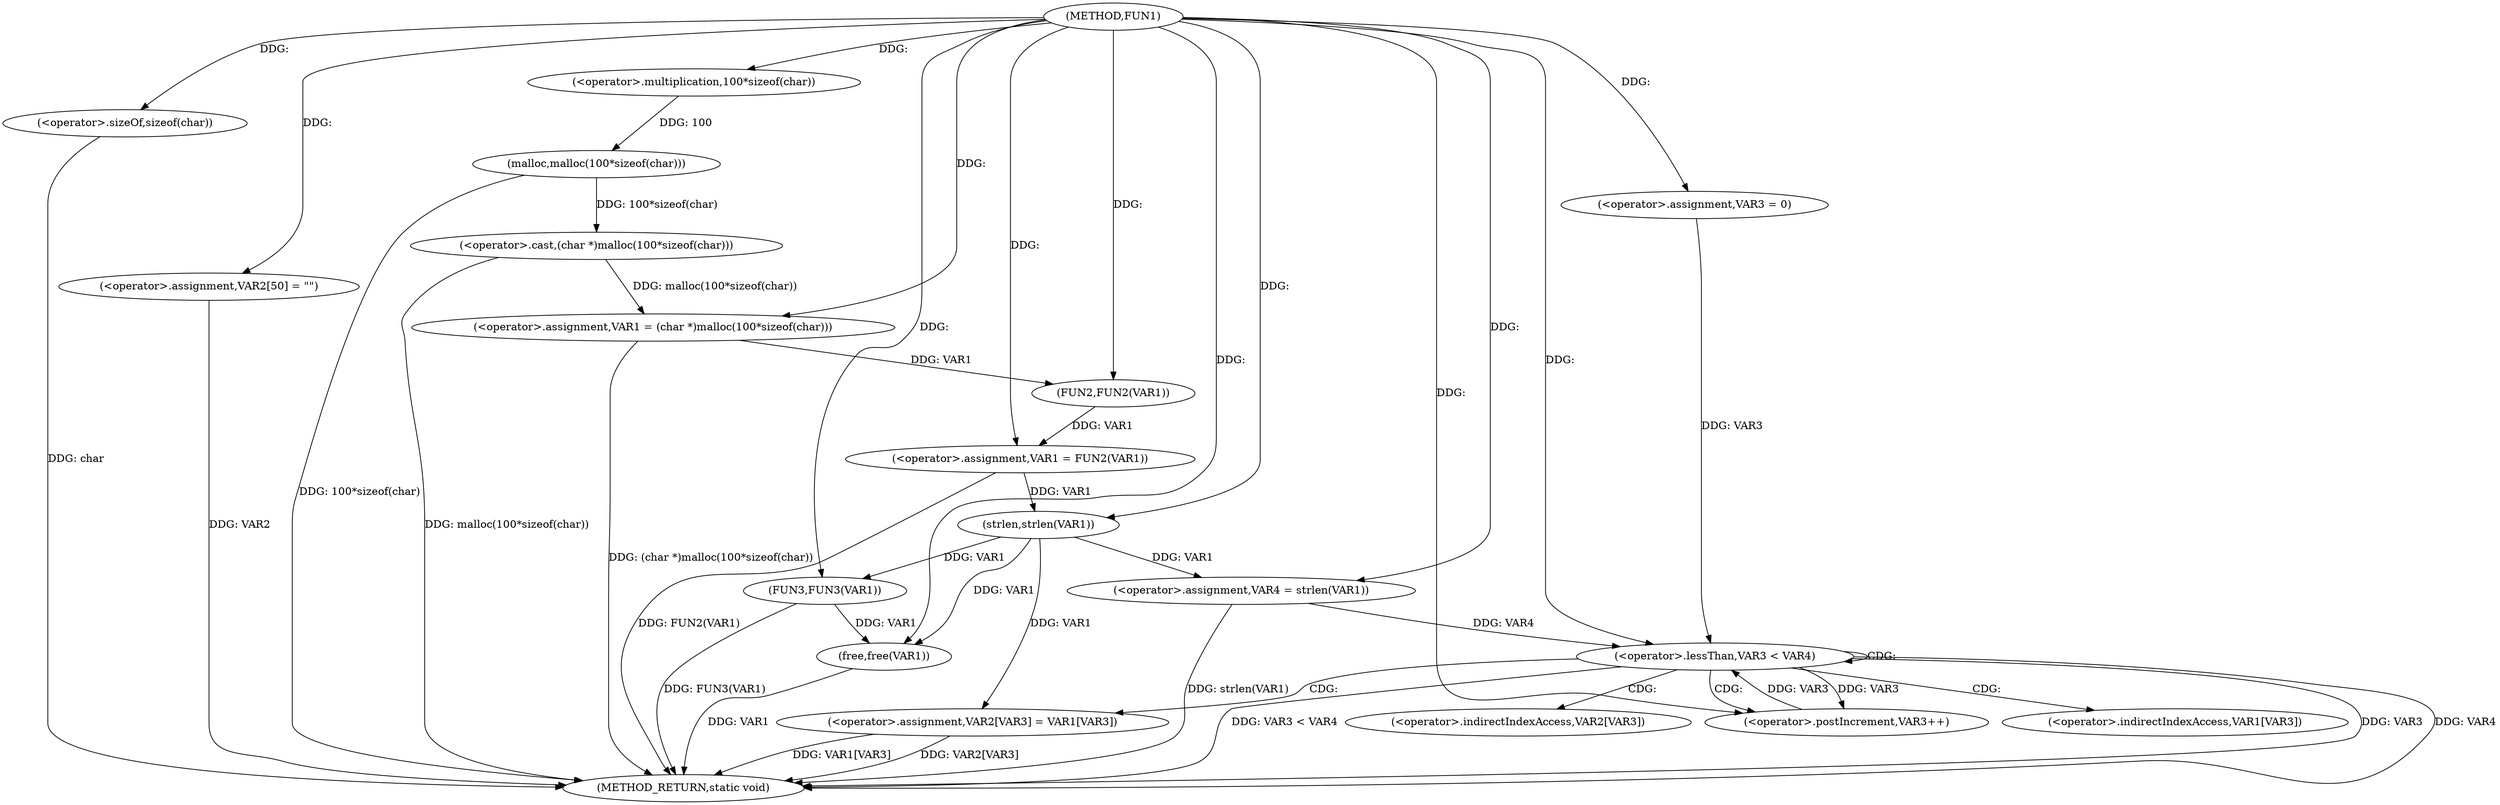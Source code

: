 digraph FUN1 {  
"1000100" [label = "(METHOD,FUN1)" ]
"1000148" [label = "(METHOD_RETURN,static void)" ]
"1000103" [label = "(<operator>.assignment,VAR1 = (char *)malloc(100*sizeof(char)))" ]
"1000105" [label = "(<operator>.cast,(char *)malloc(100*sizeof(char)))" ]
"1000107" [label = "(malloc,malloc(100*sizeof(char)))" ]
"1000108" [label = "(<operator>.multiplication,100*sizeof(char))" ]
"1000110" [label = "(<operator>.sizeOf,sizeof(char))" ]
"1000112" [label = "(<operator>.assignment,VAR1 = FUN2(VAR1))" ]
"1000114" [label = "(FUN2,FUN2(VAR1))" ]
"1000118" [label = "(<operator>.assignment,VAR2[50] = \"\")" ]
"1000123" [label = "(<operator>.assignment,VAR4 = strlen(VAR1))" ]
"1000125" [label = "(strlen,strlen(VAR1))" ]
"1000128" [label = "(<operator>.assignment,VAR3 = 0)" ]
"1000131" [label = "(<operator>.lessThan,VAR3 < VAR4)" ]
"1000134" [label = "(<operator>.postIncrement,VAR3++)" ]
"1000137" [label = "(<operator>.assignment,VAR2[VAR3] = VAR1[VAR3])" ]
"1000144" [label = "(FUN3,FUN3(VAR1))" ]
"1000146" [label = "(free,free(VAR1))" ]
"1000138" [label = "(<operator>.indirectIndexAccess,VAR2[VAR3])" ]
"1000141" [label = "(<operator>.indirectIndexAccess,VAR1[VAR3])" ]
  "1000123" -> "1000148"  [ label = "DDG: strlen(VAR1)"] 
  "1000107" -> "1000148"  [ label = "DDG: 100*sizeof(char)"] 
  "1000105" -> "1000148"  [ label = "DDG: malloc(100*sizeof(char))"] 
  "1000103" -> "1000148"  [ label = "DDG: (char *)malloc(100*sizeof(char))"] 
  "1000112" -> "1000148"  [ label = "DDG: FUN2(VAR1)"] 
  "1000118" -> "1000148"  [ label = "DDG: VAR2"] 
  "1000131" -> "1000148"  [ label = "DDG: VAR3 < VAR4"] 
  "1000131" -> "1000148"  [ label = "DDG: VAR3"] 
  "1000137" -> "1000148"  [ label = "DDG: VAR1[VAR3]"] 
  "1000144" -> "1000148"  [ label = "DDG: FUN3(VAR1)"] 
  "1000131" -> "1000148"  [ label = "DDG: VAR4"] 
  "1000137" -> "1000148"  [ label = "DDG: VAR2[VAR3]"] 
  "1000146" -> "1000148"  [ label = "DDG: VAR1"] 
  "1000110" -> "1000148"  [ label = "DDG: char"] 
  "1000105" -> "1000103"  [ label = "DDG: malloc(100*sizeof(char))"] 
  "1000100" -> "1000103"  [ label = "DDG: "] 
  "1000107" -> "1000105"  [ label = "DDG: 100*sizeof(char)"] 
  "1000108" -> "1000107"  [ label = "DDG: 100"] 
  "1000100" -> "1000108"  [ label = "DDG: "] 
  "1000100" -> "1000110"  [ label = "DDG: "] 
  "1000114" -> "1000112"  [ label = "DDG: VAR1"] 
  "1000100" -> "1000112"  [ label = "DDG: "] 
  "1000103" -> "1000114"  [ label = "DDG: VAR1"] 
  "1000100" -> "1000114"  [ label = "DDG: "] 
  "1000100" -> "1000118"  [ label = "DDG: "] 
  "1000125" -> "1000123"  [ label = "DDG: VAR1"] 
  "1000100" -> "1000123"  [ label = "DDG: "] 
  "1000112" -> "1000125"  [ label = "DDG: VAR1"] 
  "1000100" -> "1000125"  [ label = "DDG: "] 
  "1000100" -> "1000128"  [ label = "DDG: "] 
  "1000128" -> "1000131"  [ label = "DDG: VAR3"] 
  "1000134" -> "1000131"  [ label = "DDG: VAR3"] 
  "1000100" -> "1000131"  [ label = "DDG: "] 
  "1000123" -> "1000131"  [ label = "DDG: VAR4"] 
  "1000131" -> "1000134"  [ label = "DDG: VAR3"] 
  "1000100" -> "1000134"  [ label = "DDG: "] 
  "1000125" -> "1000137"  [ label = "DDG: VAR1"] 
  "1000125" -> "1000144"  [ label = "DDG: VAR1"] 
  "1000100" -> "1000144"  [ label = "DDG: "] 
  "1000144" -> "1000146"  [ label = "DDG: VAR1"] 
  "1000100" -> "1000146"  [ label = "DDG: "] 
  "1000125" -> "1000146"  [ label = "DDG: VAR1"] 
  "1000131" -> "1000137"  [ label = "CDG: "] 
  "1000131" -> "1000141"  [ label = "CDG: "] 
  "1000131" -> "1000131"  [ label = "CDG: "] 
  "1000131" -> "1000138"  [ label = "CDG: "] 
  "1000131" -> "1000134"  [ label = "CDG: "] 
}
